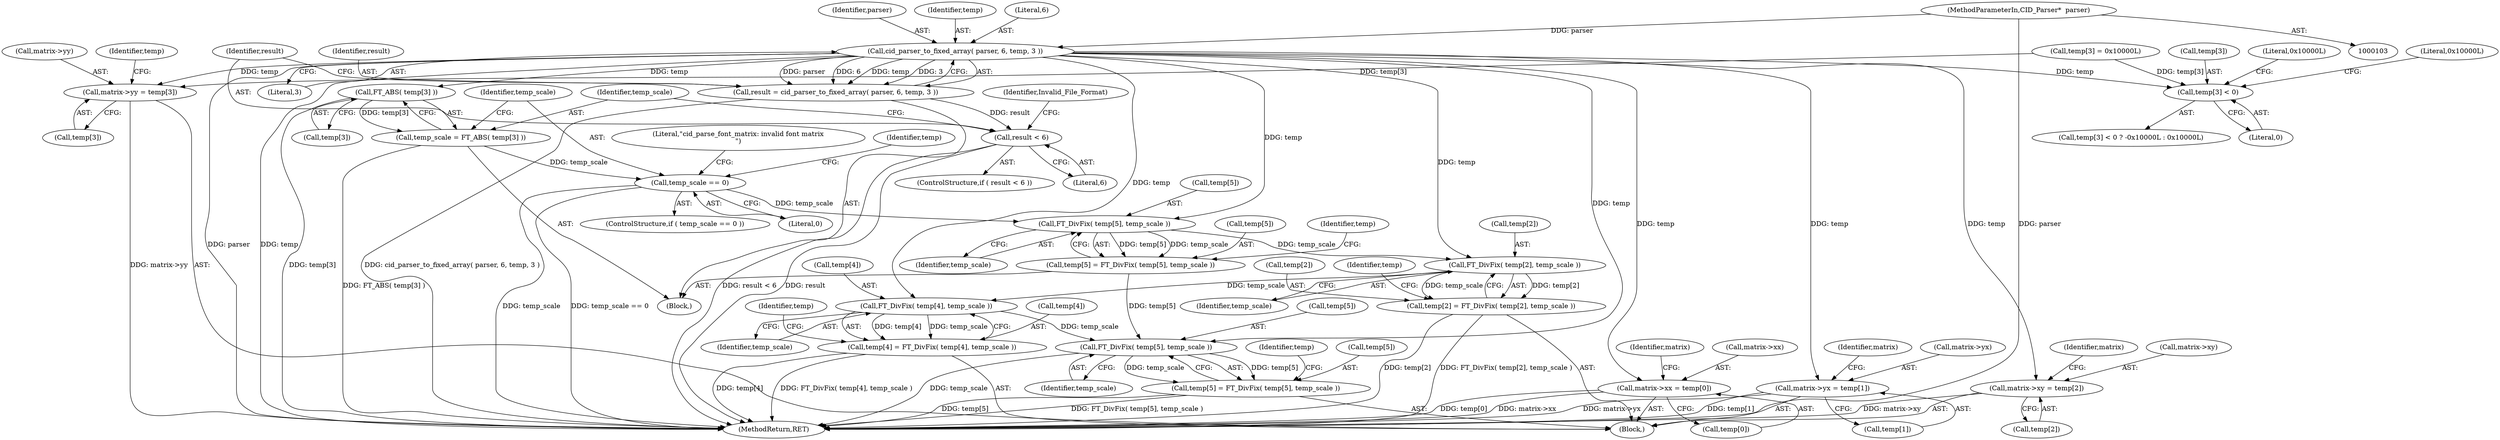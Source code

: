 digraph "0_savannah_8b281f83e8516535756f92dbf90940ac44bd45e1@pointer" {
"1000105" [label="(MethodParameterIn,CID_Parser*  parser)"];
"1000164" [label="(Call,cid_parser_to_fixed_array( parser, 6, temp, 3 ))"];
"1000162" [label="(Call,result = cid_parser_to_fixed_array( parser, 6, temp, 3 ))"];
"1000170" [label="(Call,result < 6)"];
"1000178" [label="(Call,FT_ABS( temp[3] ))"];
"1000176" [label="(Call,temp_scale = FT_ABS( temp[3] ))"];
"1000183" [label="(Call,temp_scale == 0)"];
"1000196" [label="(Call,FT_DivFix( temp[5], temp_scale ))"];
"1000192" [label="(Call,temp[5] = FT_DivFix( temp[5], temp_scale ))"];
"1000256" [label="(Call,FT_DivFix( temp[5], temp_scale ))"];
"1000252" [label="(Call,temp[5] = FT_DivFix( temp[5], temp_scale ))"];
"1000238" [label="(Call,FT_DivFix( temp[2], temp_scale ))"];
"1000234" [label="(Call,temp[2] = FT_DivFix( temp[2], temp_scale ))"];
"1000247" [label="(Call,FT_DivFix( temp[4], temp_scale ))"];
"1000243" [label="(Call,temp[4] = FT_DivFix( temp[4], temp_scale ))"];
"1000206" [label="(Call,matrix->xx = temp[0])"];
"1000213" [label="(Call,matrix->yx = temp[1])"];
"1000220" [label="(Call,matrix->xy = temp[2])"];
"1000227" [label="(Call,matrix->yy = temp[3])"];
"1000266" [label="(Call,temp[3] < 0)"];
"1000168" [label="(Literal,3)"];
"1000135" [label="(Block,)"];
"1000220" [label="(Call,matrix->xy = temp[2])"];
"1000201" [label="(Call,temp[3] = 0x10000L)"];
"1000260" [label="(Identifier,temp_scale)"];
"1000228" [label="(Call,matrix->yy)"];
"1000227" [label="(Call,matrix->yy = temp[3])"];
"1000274" [label="(MethodReturn,RET)"];
"1000254" [label="(Identifier,temp)"];
"1000217" [label="(Call,temp[1])"];
"1000185" [label="(Literal,0)"];
"1000234" [label="(Call,temp[2] = FT_DivFix( temp[2], temp_scale ))"];
"1000245" [label="(Identifier,temp)"];
"1000175" [label="(Identifier,Invalid_File_Format)"];
"1000193" [label="(Call,temp[5])"];
"1000176" [label="(Call,temp_scale = FT_ABS( temp[3] ))"];
"1000182" [label="(ControlStructure,if ( temp_scale == 0 ))"];
"1000256" [label="(Call,FT_DivFix( temp[5], temp_scale ))"];
"1000163" [label="(Identifier,result)"];
"1000203" [label="(Identifier,temp)"];
"1000196" [label="(Call,FT_DivFix( temp[5], temp_scale ))"];
"1000253" [label="(Call,temp[5])"];
"1000229" [label="(Identifier,matrix)"];
"1000169" [label="(ControlStructure,if ( result < 6 ))"];
"1000236" [label="(Identifier,temp)"];
"1000179" [label="(Call,temp[3])"];
"1000224" [label="(Call,temp[2])"];
"1000171" [label="(Identifier,result)"];
"1000166" [label="(Literal,6)"];
"1000206" [label="(Call,matrix->xx = temp[0])"];
"1000170" [label="(Call,result < 6)"];
"1000270" [label="(Literal,0)"];
"1000192" [label="(Call,temp[5] = FT_DivFix( temp[5], temp_scale ))"];
"1000239" [label="(Call,temp[2])"];
"1000257" [label="(Call,temp[5])"];
"1000162" [label="(Call,result = cid_parser_to_fixed_array( parser, 6, temp, 3 ))"];
"1000252" [label="(Call,temp[5] = FT_DivFix( temp[5], temp_scale ))"];
"1000200" [label="(Identifier,temp_scale)"];
"1000178" [label="(Call,FT_ABS( temp[3] ))"];
"1000235" [label="(Call,temp[2])"];
"1000265" [label="(Call,temp[3] < 0 ? -0x10000L : 0x10000L)"];
"1000213" [label="(Call,matrix->yx = temp[1])"];
"1000244" [label="(Call,temp[4])"];
"1000267" [label="(Call,temp[3])"];
"1000177" [label="(Identifier,temp_scale)"];
"1000243" [label="(Call,temp[4] = FT_DivFix( temp[4], temp_scale ))"];
"1000272" [label="(Literal,0x10000L)"];
"1000242" [label="(Identifier,temp_scale)"];
"1000248" [label="(Call,temp[4])"];
"1000164" [label="(Call,cid_parser_to_fixed_array( parser, 6, temp, 3 ))"];
"1000238" [label="(Call,FT_DivFix( temp[2], temp_scale ))"];
"1000222" [label="(Identifier,matrix)"];
"1000165" [label="(Identifier,parser)"];
"1000207" [label="(Call,matrix->xx)"];
"1000215" [label="(Identifier,matrix)"];
"1000221" [label="(Call,matrix->xy)"];
"1000231" [label="(Call,temp[3])"];
"1000106" [label="(Block,)"];
"1000105" [label="(MethodParameterIn,CID_Parser*  parser)"];
"1000194" [label="(Identifier,temp)"];
"1000273" [label="(Literal,0x10000L)"];
"1000247" [label="(Call,FT_DivFix( temp[4], temp_scale ))"];
"1000266" [label="(Call,temp[3] < 0)"];
"1000263" [label="(Identifier,temp)"];
"1000184" [label="(Identifier,temp_scale)"];
"1000210" [label="(Call,temp[0])"];
"1000167" [label="(Identifier,temp)"];
"1000183" [label="(Call,temp_scale == 0)"];
"1000214" [label="(Call,matrix->yx)"];
"1000251" [label="(Identifier,temp_scale)"];
"1000188" [label="(Literal,\"cid_parse_font_matrix: invalid font matrix\n\")"];
"1000197" [label="(Call,temp[5])"];
"1000172" [label="(Literal,6)"];
"1000105" -> "1000103"  [label="AST: "];
"1000105" -> "1000274"  [label="DDG: parser"];
"1000105" -> "1000164"  [label="DDG: parser"];
"1000164" -> "1000162"  [label="AST: "];
"1000164" -> "1000168"  [label="CFG: "];
"1000165" -> "1000164"  [label="AST: "];
"1000166" -> "1000164"  [label="AST: "];
"1000167" -> "1000164"  [label="AST: "];
"1000168" -> "1000164"  [label="AST: "];
"1000162" -> "1000164"  [label="CFG: "];
"1000164" -> "1000274"  [label="DDG: parser"];
"1000164" -> "1000274"  [label="DDG: temp"];
"1000164" -> "1000162"  [label="DDG: parser"];
"1000164" -> "1000162"  [label="DDG: 6"];
"1000164" -> "1000162"  [label="DDG: temp"];
"1000164" -> "1000162"  [label="DDG: 3"];
"1000164" -> "1000178"  [label="DDG: temp"];
"1000164" -> "1000196"  [label="DDG: temp"];
"1000164" -> "1000206"  [label="DDG: temp"];
"1000164" -> "1000213"  [label="DDG: temp"];
"1000164" -> "1000220"  [label="DDG: temp"];
"1000164" -> "1000227"  [label="DDG: temp"];
"1000164" -> "1000238"  [label="DDG: temp"];
"1000164" -> "1000247"  [label="DDG: temp"];
"1000164" -> "1000256"  [label="DDG: temp"];
"1000164" -> "1000266"  [label="DDG: temp"];
"1000162" -> "1000135"  [label="AST: "];
"1000163" -> "1000162"  [label="AST: "];
"1000171" -> "1000162"  [label="CFG: "];
"1000162" -> "1000274"  [label="DDG: cid_parser_to_fixed_array( parser, 6, temp, 3 )"];
"1000162" -> "1000170"  [label="DDG: result"];
"1000170" -> "1000169"  [label="AST: "];
"1000170" -> "1000172"  [label="CFG: "];
"1000171" -> "1000170"  [label="AST: "];
"1000172" -> "1000170"  [label="AST: "];
"1000175" -> "1000170"  [label="CFG: "];
"1000177" -> "1000170"  [label="CFG: "];
"1000170" -> "1000274"  [label="DDG: result"];
"1000170" -> "1000274"  [label="DDG: result < 6"];
"1000178" -> "1000176"  [label="AST: "];
"1000178" -> "1000179"  [label="CFG: "];
"1000179" -> "1000178"  [label="AST: "];
"1000176" -> "1000178"  [label="CFG: "];
"1000178" -> "1000274"  [label="DDG: temp[3]"];
"1000178" -> "1000176"  [label="DDG: temp[3]"];
"1000176" -> "1000135"  [label="AST: "];
"1000177" -> "1000176"  [label="AST: "];
"1000184" -> "1000176"  [label="CFG: "];
"1000176" -> "1000274"  [label="DDG: FT_ABS( temp[3] )"];
"1000176" -> "1000183"  [label="DDG: temp_scale"];
"1000183" -> "1000182"  [label="AST: "];
"1000183" -> "1000185"  [label="CFG: "];
"1000184" -> "1000183"  [label="AST: "];
"1000185" -> "1000183"  [label="AST: "];
"1000188" -> "1000183"  [label="CFG: "];
"1000194" -> "1000183"  [label="CFG: "];
"1000183" -> "1000274"  [label="DDG: temp_scale"];
"1000183" -> "1000274"  [label="DDG: temp_scale == 0"];
"1000183" -> "1000196"  [label="DDG: temp_scale"];
"1000196" -> "1000192"  [label="AST: "];
"1000196" -> "1000200"  [label="CFG: "];
"1000197" -> "1000196"  [label="AST: "];
"1000200" -> "1000196"  [label="AST: "];
"1000192" -> "1000196"  [label="CFG: "];
"1000196" -> "1000192"  [label="DDG: temp[5]"];
"1000196" -> "1000192"  [label="DDG: temp_scale"];
"1000196" -> "1000238"  [label="DDG: temp_scale"];
"1000192" -> "1000135"  [label="AST: "];
"1000193" -> "1000192"  [label="AST: "];
"1000203" -> "1000192"  [label="CFG: "];
"1000192" -> "1000256"  [label="DDG: temp[5]"];
"1000256" -> "1000252"  [label="AST: "];
"1000256" -> "1000260"  [label="CFG: "];
"1000257" -> "1000256"  [label="AST: "];
"1000260" -> "1000256"  [label="AST: "];
"1000252" -> "1000256"  [label="CFG: "];
"1000256" -> "1000274"  [label="DDG: temp_scale"];
"1000256" -> "1000252"  [label="DDG: temp[5]"];
"1000256" -> "1000252"  [label="DDG: temp_scale"];
"1000247" -> "1000256"  [label="DDG: temp_scale"];
"1000252" -> "1000106"  [label="AST: "];
"1000253" -> "1000252"  [label="AST: "];
"1000263" -> "1000252"  [label="CFG: "];
"1000252" -> "1000274"  [label="DDG: FT_DivFix( temp[5], temp_scale )"];
"1000252" -> "1000274"  [label="DDG: temp[5]"];
"1000238" -> "1000234"  [label="AST: "];
"1000238" -> "1000242"  [label="CFG: "];
"1000239" -> "1000238"  [label="AST: "];
"1000242" -> "1000238"  [label="AST: "];
"1000234" -> "1000238"  [label="CFG: "];
"1000238" -> "1000234"  [label="DDG: temp[2]"];
"1000238" -> "1000234"  [label="DDG: temp_scale"];
"1000238" -> "1000247"  [label="DDG: temp_scale"];
"1000234" -> "1000106"  [label="AST: "];
"1000235" -> "1000234"  [label="AST: "];
"1000245" -> "1000234"  [label="CFG: "];
"1000234" -> "1000274"  [label="DDG: temp[2]"];
"1000234" -> "1000274"  [label="DDG: FT_DivFix( temp[2], temp_scale )"];
"1000247" -> "1000243"  [label="AST: "];
"1000247" -> "1000251"  [label="CFG: "];
"1000248" -> "1000247"  [label="AST: "];
"1000251" -> "1000247"  [label="AST: "];
"1000243" -> "1000247"  [label="CFG: "];
"1000247" -> "1000243"  [label="DDG: temp[4]"];
"1000247" -> "1000243"  [label="DDG: temp_scale"];
"1000243" -> "1000106"  [label="AST: "];
"1000244" -> "1000243"  [label="AST: "];
"1000254" -> "1000243"  [label="CFG: "];
"1000243" -> "1000274"  [label="DDG: temp[4]"];
"1000243" -> "1000274"  [label="DDG: FT_DivFix( temp[4], temp_scale )"];
"1000206" -> "1000106"  [label="AST: "];
"1000206" -> "1000210"  [label="CFG: "];
"1000207" -> "1000206"  [label="AST: "];
"1000210" -> "1000206"  [label="AST: "];
"1000215" -> "1000206"  [label="CFG: "];
"1000206" -> "1000274"  [label="DDG: temp[0]"];
"1000206" -> "1000274"  [label="DDG: matrix->xx"];
"1000213" -> "1000106"  [label="AST: "];
"1000213" -> "1000217"  [label="CFG: "];
"1000214" -> "1000213"  [label="AST: "];
"1000217" -> "1000213"  [label="AST: "];
"1000222" -> "1000213"  [label="CFG: "];
"1000213" -> "1000274"  [label="DDG: temp[1]"];
"1000213" -> "1000274"  [label="DDG: matrix->yx"];
"1000220" -> "1000106"  [label="AST: "];
"1000220" -> "1000224"  [label="CFG: "];
"1000221" -> "1000220"  [label="AST: "];
"1000224" -> "1000220"  [label="AST: "];
"1000229" -> "1000220"  [label="CFG: "];
"1000220" -> "1000274"  [label="DDG: matrix->xy"];
"1000227" -> "1000106"  [label="AST: "];
"1000227" -> "1000231"  [label="CFG: "];
"1000228" -> "1000227"  [label="AST: "];
"1000231" -> "1000227"  [label="AST: "];
"1000236" -> "1000227"  [label="CFG: "];
"1000227" -> "1000274"  [label="DDG: matrix->yy"];
"1000201" -> "1000227"  [label="DDG: temp[3]"];
"1000266" -> "1000265"  [label="AST: "];
"1000266" -> "1000270"  [label="CFG: "];
"1000267" -> "1000266"  [label="AST: "];
"1000270" -> "1000266"  [label="AST: "];
"1000272" -> "1000266"  [label="CFG: "];
"1000273" -> "1000266"  [label="CFG: "];
"1000201" -> "1000266"  [label="DDG: temp[3]"];
}

